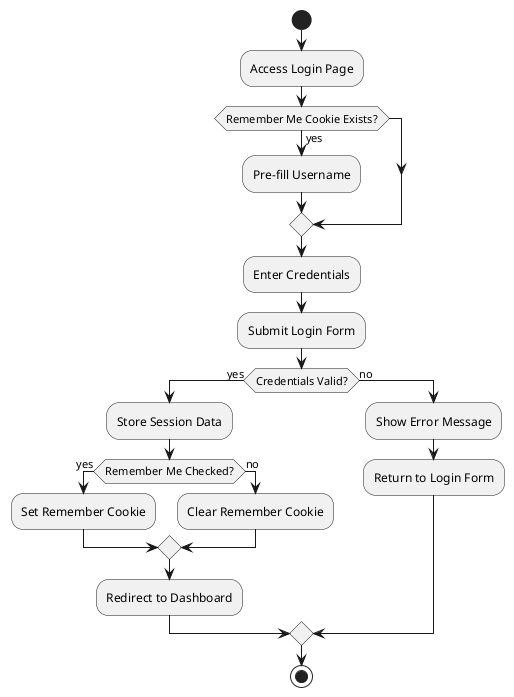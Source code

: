 @startuml Login System Activity

start
:Access Login Page;

if (Remember Me Cookie Exists?) then (yes)
  :Pre-fill Username;
endif

:Enter Credentials;
:Submit Login Form;

if (Credentials Valid?) then (yes)
  :Store Session Data;
  if (Remember Me Checked?) then (yes)
    :Set Remember Cookie;
  else (no)
    :Clear Remember Cookie;
  endif
  :Redirect to Dashboard;
else (no)
  :Show Error Message;
  :Return to Login Form;
endif

stop

@enduml 